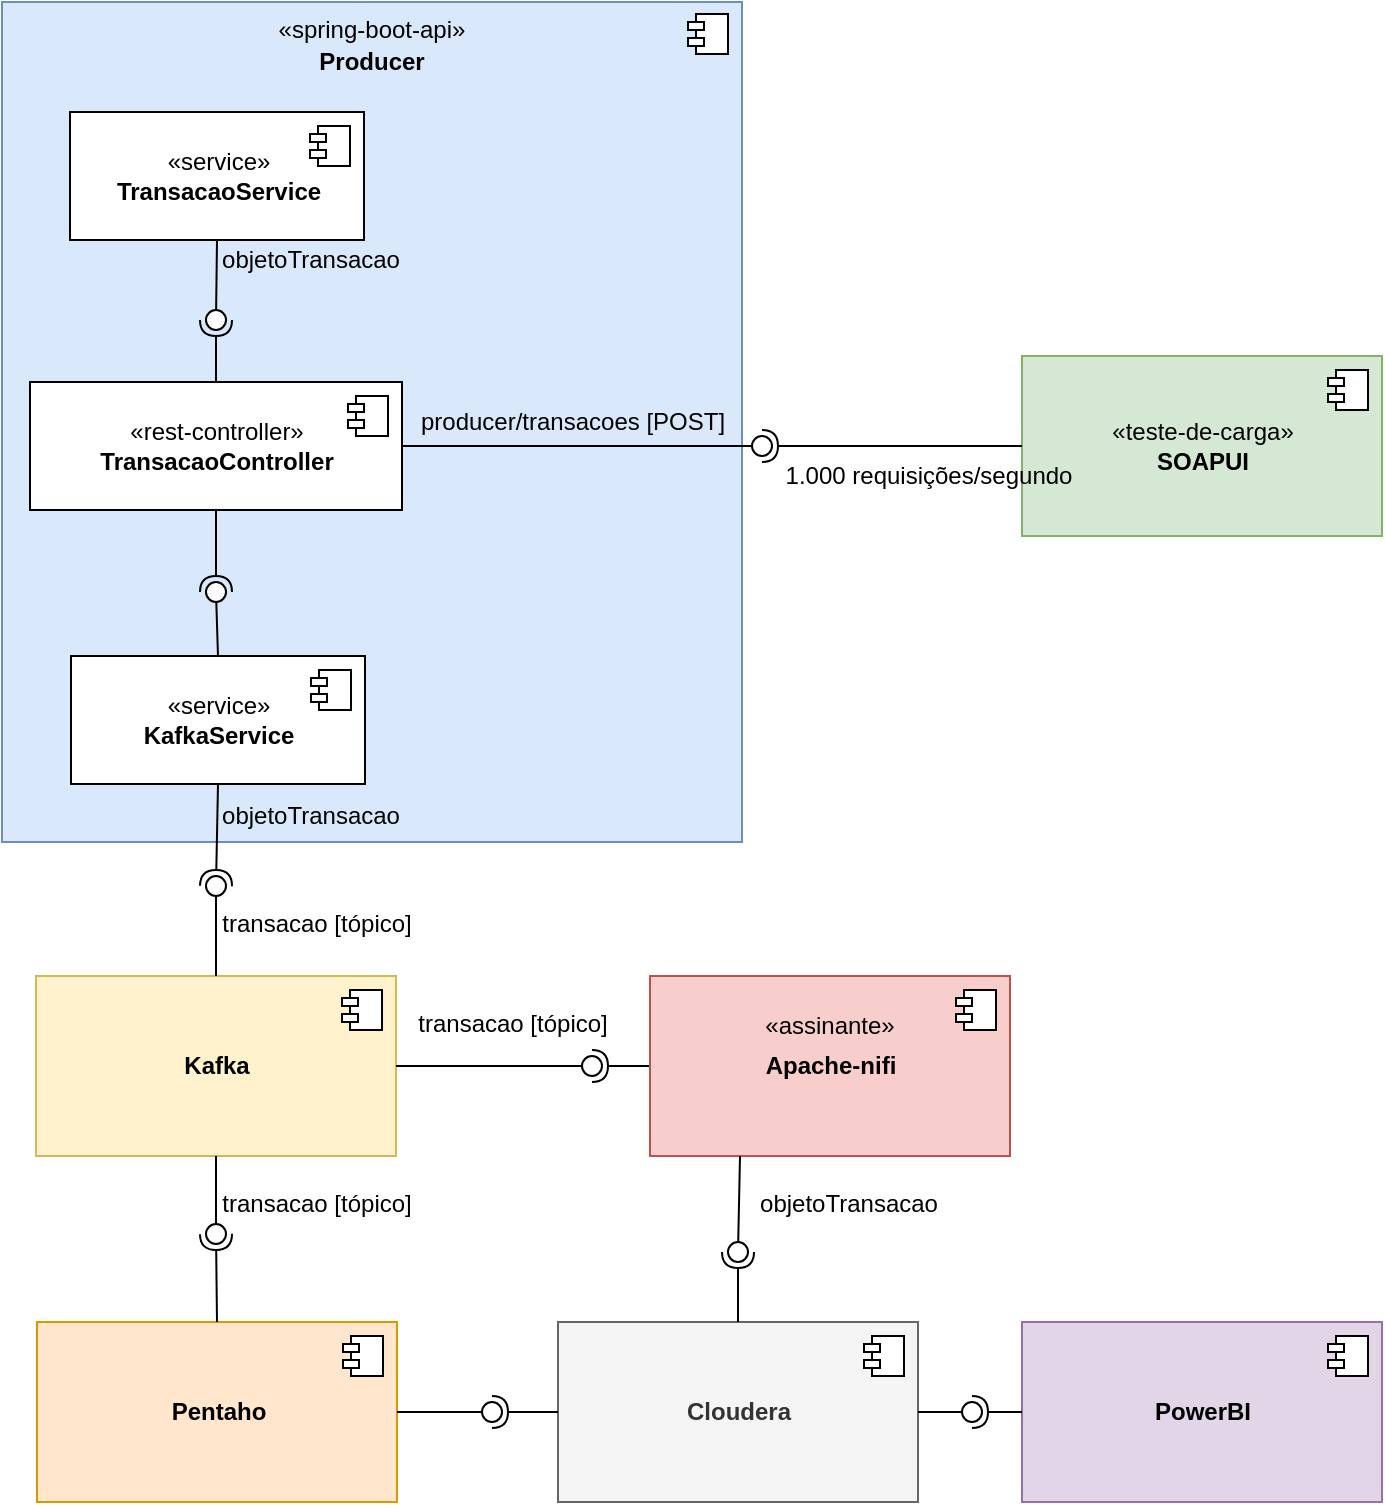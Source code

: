 <mxfile version="12.9.9" type="device" pages="3"><diagram id="0q5MP_TgU4IYB-br_TD5" name="diagrama-de-componentes"><mxGraphModel dx="1024" dy="1761" grid="1" gridSize="10" guides="1" tooltips="1" connect="1" arrows="1" fold="1" page="1" pageScale="1" pageWidth="827" pageHeight="1169" math="0" shadow="0"><root><mxCell id="0"/><mxCell id="1" parent="0"/><mxCell id="9658ioIUN-s50jozM9Fe-53" value="" style="html=1;fillColor=#dae8fc;strokeColor=#6c8ebf;" parent="1" vertex="1"><mxGeometry x="110" y="-240" width="370" height="420" as="geometry"/></mxCell><mxCell id="9658ioIUN-s50jozM9Fe-3" value="«rest-controller»&lt;br&gt;&lt;b&gt;TransacaoController&lt;/b&gt;" style="html=1;dropTarget=0;" parent="1" vertex="1"><mxGeometry x="124" y="-50" width="186" height="64" as="geometry"/></mxCell><mxCell id="9658ioIUN-s50jozM9Fe-4" value="" style="shape=component;jettyWidth=8;jettyHeight=4;" parent="9658ioIUN-s50jozM9Fe-3" vertex="1"><mxGeometry x="1" width="20" height="20" relative="1" as="geometry"><mxPoint x="-27" y="7" as="offset"/></mxGeometry></mxCell><mxCell id="9658ioIUN-s50jozM9Fe-15" value="producer/transacoes [POST]" style="text;html=1;align=center;verticalAlign=middle;resizable=0;points=[];autosize=1;" parent="1" vertex="1"><mxGeometry x="310" y="-40" width="170" height="20" as="geometry"/></mxCell><mxCell id="9658ioIUN-s50jozM9Fe-16" value="&lt;b&gt;Kafka&lt;/b&gt;" style="html=1;dropTarget=0;fillColor=#fff2cc;strokeColor=#d6b656;" parent="1" vertex="1"><mxGeometry x="127" y="247" width="180" height="90" as="geometry"/></mxCell><mxCell id="9658ioIUN-s50jozM9Fe-17" value="" style="shape=component;jettyWidth=8;jettyHeight=4;" parent="9658ioIUN-s50jozM9Fe-16" vertex="1"><mxGeometry x="1" width="20" height="20" relative="1" as="geometry"><mxPoint x="-27" y="7" as="offset"/></mxGeometry></mxCell><mxCell id="9658ioIUN-s50jozM9Fe-20" value="" style="rounded=0;orthogonalLoop=1;jettySize=auto;html=1;endArrow=none;endFill=0;exitX=1;exitY=0.5;exitDx=0;exitDy=0;" parent="1" source="9658ioIUN-s50jozM9Fe-16" target="9658ioIUN-s50jozM9Fe-22" edge="1"><mxGeometry relative="1" as="geometry"><mxPoint x="390" y="305" as="sourcePoint"/></mxGeometry></mxCell><mxCell id="9658ioIUN-s50jozM9Fe-21" value="" style="rounded=0;orthogonalLoop=1;jettySize=auto;html=1;endArrow=halfCircle;endFill=0;entryX=0.5;entryY=0.5;entryDx=0;entryDy=0;endSize=6;strokeWidth=1;exitX=0;exitY=0.5;exitDx=0;exitDy=0;" parent="1" source="9658ioIUN-s50jozM9Fe-28" target="9658ioIUN-s50jozM9Fe-22" edge="1"><mxGeometry relative="1" as="geometry"><mxPoint x="275" y="203" as="sourcePoint"/></mxGeometry></mxCell><mxCell id="9658ioIUN-s50jozM9Fe-22" value="" style="ellipse;whiteSpace=wrap;html=1;fontFamily=Helvetica;fontSize=12;fontColor=#000000;align=center;strokeColor=#000000;fillColor=#ffffff;points=[];aspect=fixed;resizable=0;" parent="1" vertex="1"><mxGeometry x="400" y="287" width="10" height="10" as="geometry"/></mxCell><mxCell id="9658ioIUN-s50jozM9Fe-28" value="&lt;b&gt;Apache-nifi&lt;br&gt;&lt;/b&gt;" style="html=1;dropTarget=0;fillColor=#f8cecc;strokeColor=#b85450;" parent="1" vertex="1"><mxGeometry x="434" y="247" width="180" height="90" as="geometry"/></mxCell><mxCell id="9658ioIUN-s50jozM9Fe-29" value="" style="shape=component;jettyWidth=8;jettyHeight=4;" parent="9658ioIUN-s50jozM9Fe-28" vertex="1"><mxGeometry x="1" width="20" height="20" relative="1" as="geometry"><mxPoint x="-27" y="7" as="offset"/></mxGeometry></mxCell><mxCell id="9658ioIUN-s50jozM9Fe-34" value="" style="rounded=0;orthogonalLoop=1;jettySize=auto;html=1;endArrow=none;endFill=0;" parent="1" source="9658ioIUN-s50jozM9Fe-16" target="9658ioIUN-s50jozM9Fe-36" edge="1"><mxGeometry relative="1" as="geometry"><mxPoint x="393" y="252" as="sourcePoint"/></mxGeometry></mxCell><mxCell id="9658ioIUN-s50jozM9Fe-35" value="" style="rounded=0;orthogonalLoop=1;jettySize=auto;html=1;endArrow=halfCircle;endFill=0;entryX=0.5;entryY=0.5;entryDx=0;entryDy=0;endSize=6;strokeWidth=1;exitX=0.5;exitY=1;exitDx=0;exitDy=0;" parent="1" source="k3jttzM1TSMZdYUDbv4h-1" target="9658ioIUN-s50jozM9Fe-36" edge="1"><mxGeometry relative="1" as="geometry"><mxPoint x="200" y="210" as="sourcePoint"/></mxGeometry></mxCell><mxCell id="9658ioIUN-s50jozM9Fe-36" value="" style="ellipse;whiteSpace=wrap;html=1;fontFamily=Helvetica;fontSize=12;fontColor=#000000;align=center;strokeColor=#000000;fillColor=#ffffff;points=[];aspect=fixed;resizable=0;" parent="1" vertex="1"><mxGeometry x="212" y="197" width="10" height="10" as="geometry"/></mxCell><mxCell id="9658ioIUN-s50jozM9Fe-38" value="transacao [tópico]" style="text;html=1;align=center;verticalAlign=middle;resizable=0;points=[];autosize=1;" parent="1" vertex="1"><mxGeometry x="212" y="211" width="110" height="20" as="geometry"/></mxCell><mxCell id="9658ioIUN-s50jozM9Fe-40" value="«service»&lt;br&gt;&lt;b&gt;TransacaoService&lt;/b&gt;" style="html=1;dropTarget=0;" parent="1" vertex="1"><mxGeometry x="144" y="-185" width="147" height="64" as="geometry"/></mxCell><mxCell id="9658ioIUN-s50jozM9Fe-41" value="" style="shape=component;jettyWidth=8;jettyHeight=4;" parent="9658ioIUN-s50jozM9Fe-40" vertex="1"><mxGeometry x="1" width="20" height="20" relative="1" as="geometry"><mxPoint x="-27" y="7" as="offset"/></mxGeometry></mxCell><mxCell id="9658ioIUN-s50jozM9Fe-42" value="" style="rounded=0;orthogonalLoop=1;jettySize=auto;html=1;endArrow=none;endFill=0;exitX=0.5;exitY=1;exitDx=0;exitDy=0;" parent="1" source="9658ioIUN-s50jozM9Fe-40" target="9658ioIUN-s50jozM9Fe-44" edge="1"><mxGeometry relative="1" as="geometry"><mxPoint x="250" y="305" as="sourcePoint"/></mxGeometry></mxCell><mxCell id="9658ioIUN-s50jozM9Fe-43" value="" style="rounded=0;orthogonalLoop=1;jettySize=auto;html=1;endArrow=halfCircle;endFill=0;entryX=0.5;entryY=0.5;entryDx=0;entryDy=0;endSize=6;strokeWidth=1;exitX=0.5;exitY=0;exitDx=0;exitDy=0;" parent="1" source="9658ioIUN-s50jozM9Fe-3" target="9658ioIUN-s50jozM9Fe-44" edge="1"><mxGeometry relative="1" as="geometry"><mxPoint x="217" y="110" as="sourcePoint"/></mxGeometry></mxCell><mxCell id="9658ioIUN-s50jozM9Fe-44" value="" style="ellipse;whiteSpace=wrap;html=1;fontFamily=Helvetica;fontSize=12;fontColor=#000000;align=center;strokeColor=#000000;fillColor=#ffffff;points=[];aspect=fixed;resizable=0;" parent="1" vertex="1"><mxGeometry x="212" y="-86" width="10" height="10" as="geometry"/></mxCell><mxCell id="9658ioIUN-s50jozM9Fe-45" value="objetoTransacao" style="text;html=1;align=center;verticalAlign=middle;resizable=0;points=[];autosize=1;" parent="1" vertex="1"><mxGeometry x="214" y="-121" width="100" height="20" as="geometry"/></mxCell><mxCell id="9658ioIUN-s50jozM9Fe-46" value="objetoTransacao" style="text;html=1;align=center;verticalAlign=middle;resizable=0;points=[];autosize=1;" parent="1" vertex="1"><mxGeometry x="214" y="157" width="100" height="20" as="geometry"/></mxCell><mxCell id="9658ioIUN-s50jozM9Fe-49" value="transacao [tópico]" style="text;html=1;align=center;verticalAlign=middle;resizable=0;points=[];autosize=1;" parent="1" vertex="1"><mxGeometry x="310" y="261" width="110" height="20" as="geometry"/></mxCell><mxCell id="9658ioIUN-s50jozM9Fe-55" value="«spring-boot-api»" style="text;align=center;fontStyle=0;verticalAlign=middle;spacingLeft=3;spacingRight=3;strokeColor=none;rotatable=0;points=[[0,0.5],[1,0.5]];portConstraint=eastwest;" parent="1" vertex="1"><mxGeometry x="255" y="-240" width="80" height="26" as="geometry"/></mxCell><mxCell id="9658ioIUN-s50jozM9Fe-56" value="" style="shape=component;jettyWidth=8;jettyHeight=4;" parent="1" vertex="1"><mxGeometry x="453" y="-234" width="20" height="20" as="geometry"><mxPoint x="-27" y="7" as="offset"/></mxGeometry></mxCell><mxCell id="9658ioIUN-s50jozM9Fe-57" value="Producer" style="text;align=center;fontStyle=1;verticalAlign=middle;spacingLeft=3;spacingRight=3;strokeColor=none;rotatable=0;points=[[0,0.5],[1,0.5]];portConstraint=eastwest;" parent="1" vertex="1"><mxGeometry x="255" y="-224" width="80" height="26" as="geometry"/></mxCell><mxCell id="9658ioIUN-s50jozM9Fe-58" value="«assinante»" style="text;align=center;fontStyle=0;verticalAlign=middle;spacingLeft=3;spacingRight=3;strokeColor=none;rotatable=0;points=[[0,0.5],[1,0.5]];portConstraint=eastwest;" parent="1" vertex="1"><mxGeometry x="484" y="258" width="80" height="26" as="geometry"/></mxCell><mxCell id="H_rD1PsURXBwn_D7cE9Y-1" value="&lt;b&gt;Pentaho&lt;br&gt;&lt;/b&gt;" style="html=1;dropTarget=0;fillColor=#ffe6cc;strokeColor=#d79b00;" parent="1" vertex="1"><mxGeometry x="127.5" y="420" width="180" height="90" as="geometry"/></mxCell><mxCell id="H_rD1PsURXBwn_D7cE9Y-2" value="" style="shape=component;jettyWidth=8;jettyHeight=4;" parent="H_rD1PsURXBwn_D7cE9Y-1" vertex="1"><mxGeometry x="1" width="20" height="20" relative="1" as="geometry"><mxPoint x="-27" y="7" as="offset"/></mxGeometry></mxCell><mxCell id="zTUbzLbtcW1rPJ8oE5cd-1" value="&lt;b&gt;Cloudera&lt;br&gt;&lt;/b&gt;" style="html=1;dropTarget=0;fillColor=#f5f5f5;strokeColor=#666666;fontColor=#333333;" parent="1" vertex="1"><mxGeometry x="388" y="420" width="180" height="90" as="geometry"/></mxCell><mxCell id="zTUbzLbtcW1rPJ8oE5cd-2" value="" style="shape=component;jettyWidth=8;jettyHeight=4;" parent="zTUbzLbtcW1rPJ8oE5cd-1" vertex="1"><mxGeometry x="1" width="20" height="20" relative="1" as="geometry"><mxPoint x="-27" y="7" as="offset"/></mxGeometry></mxCell><mxCell id="zTUbzLbtcW1rPJ8oE5cd-3" value="&lt;b&gt;PowerBI&lt;br&gt;&lt;/b&gt;" style="html=1;dropTarget=0;fillColor=#e1d5e7;strokeColor=#9673a6;" parent="1" vertex="1"><mxGeometry x="620" y="420" width="180" height="90" as="geometry"/></mxCell><mxCell id="zTUbzLbtcW1rPJ8oE5cd-4" value="" style="shape=component;jettyWidth=8;jettyHeight=4;" parent="zTUbzLbtcW1rPJ8oE5cd-3" vertex="1"><mxGeometry x="1" width="20" height="20" relative="1" as="geometry"><mxPoint x="-27" y="7" as="offset"/></mxGeometry></mxCell><mxCell id="zTUbzLbtcW1rPJ8oE5cd-5" value="" style="rounded=0;orthogonalLoop=1;jettySize=auto;html=1;endArrow=none;endFill=0;exitX=0.25;exitY=1;exitDx=0;exitDy=0;" parent="1" source="9658ioIUN-s50jozM9Fe-28" target="zTUbzLbtcW1rPJ8oE5cd-7" edge="1"><mxGeometry relative="1" as="geometry"><mxPoint x="400" y="445" as="sourcePoint"/></mxGeometry></mxCell><mxCell id="zTUbzLbtcW1rPJ8oE5cd-6" value="" style="rounded=0;orthogonalLoop=1;jettySize=auto;html=1;endArrow=halfCircle;endFill=0;entryX=0.5;entryY=0.5;entryDx=0;entryDy=0;endSize=6;strokeWidth=1;exitX=0.5;exitY=0;exitDx=0;exitDy=0;" parent="1" source="zTUbzLbtcW1rPJ8oE5cd-1" target="zTUbzLbtcW1rPJ8oE5cd-7" edge="1"><mxGeometry relative="1" as="geometry"><mxPoint x="440" y="445" as="sourcePoint"/></mxGeometry></mxCell><mxCell id="zTUbzLbtcW1rPJ8oE5cd-7" value="" style="ellipse;whiteSpace=wrap;html=1;fontFamily=Helvetica;fontSize=12;fontColor=#000000;align=center;strokeColor=#000000;fillColor=#ffffff;points=[];aspect=fixed;resizable=0;" parent="1" vertex="1"><mxGeometry x="473" y="380" width="10" height="10" as="geometry"/></mxCell><mxCell id="zTUbzLbtcW1rPJ8oE5cd-8" value="" style="rounded=0;orthogonalLoop=1;jettySize=auto;html=1;endArrow=none;endFill=0;exitX=1;exitY=0.5;exitDx=0;exitDy=0;" parent="1" source="zTUbzLbtcW1rPJ8oE5cd-1" target="zTUbzLbtcW1rPJ8oE5cd-10" edge="1"><mxGeometry relative="1" as="geometry"><mxPoint x="400" y="445" as="sourcePoint"/></mxGeometry></mxCell><mxCell id="zTUbzLbtcW1rPJ8oE5cd-9" value="" style="rounded=0;orthogonalLoop=1;jettySize=auto;html=1;endArrow=halfCircle;endFill=0;entryX=0.5;entryY=0.5;entryDx=0;entryDy=0;endSize=6;strokeWidth=1;exitX=0;exitY=0.5;exitDx=0;exitDy=0;" parent="1" source="zTUbzLbtcW1rPJ8oE5cd-3" target="zTUbzLbtcW1rPJ8oE5cd-10" edge="1"><mxGeometry relative="1" as="geometry"><mxPoint x="440" y="445" as="sourcePoint"/></mxGeometry></mxCell><mxCell id="zTUbzLbtcW1rPJ8oE5cd-10" value="" style="ellipse;whiteSpace=wrap;html=1;fontFamily=Helvetica;fontSize=12;fontColor=#000000;align=center;strokeColor=#000000;fillColor=#ffffff;points=[];aspect=fixed;resizable=0;" parent="1" vertex="1"><mxGeometry x="590" y="460" width="10" height="10" as="geometry"/></mxCell><mxCell id="zTUbzLbtcW1rPJ8oE5cd-11" value="objetoTransacao" style="text;html=1;align=center;verticalAlign=middle;resizable=0;points=[];autosize=1;" parent="1" vertex="1"><mxGeometry x="483" y="351" width="100" height="20" as="geometry"/></mxCell><mxCell id="zTUbzLbtcW1rPJ8oE5cd-13" value="«teste-de-carga»&lt;br&gt;&lt;b&gt;SOAPUI&lt;/b&gt;" style="html=1;dropTarget=0;fillColor=#d5e8d4;strokeColor=#82b366;" parent="1" vertex="1"><mxGeometry x="620" y="-63" width="180" height="90" as="geometry"/></mxCell><mxCell id="zTUbzLbtcW1rPJ8oE5cd-14" value="" style="shape=component;jettyWidth=8;jettyHeight=4;" parent="zTUbzLbtcW1rPJ8oE5cd-13" vertex="1"><mxGeometry x="1" width="20" height="20" relative="1" as="geometry"><mxPoint x="-27" y="7" as="offset"/></mxGeometry></mxCell><mxCell id="zTUbzLbtcW1rPJ8oE5cd-15" value="" style="rounded=0;orthogonalLoop=1;jettySize=auto;html=1;endArrow=none;endFill=0;exitX=1;exitY=0.5;exitDx=0;exitDy=0;" parent="1" source="9658ioIUN-s50jozM9Fe-3" target="zTUbzLbtcW1rPJ8oE5cd-17" edge="1"><mxGeometry relative="1" as="geometry"><mxPoint x="400" y="245" as="sourcePoint"/></mxGeometry></mxCell><mxCell id="zTUbzLbtcW1rPJ8oE5cd-16" value="" style="rounded=0;orthogonalLoop=1;jettySize=auto;html=1;endArrow=halfCircle;endFill=0;entryX=0.5;entryY=0.5;entryDx=0;entryDy=0;endSize=6;strokeWidth=1;exitX=0;exitY=0.5;exitDx=0;exitDy=0;" parent="1" source="zTUbzLbtcW1rPJ8oE5cd-13" target="zTUbzLbtcW1rPJ8oE5cd-17" edge="1"><mxGeometry relative="1" as="geometry"><mxPoint x="440" y="122" as="sourcePoint"/></mxGeometry></mxCell><mxCell id="zTUbzLbtcW1rPJ8oE5cd-17" value="" style="ellipse;whiteSpace=wrap;html=1;fontFamily=Helvetica;fontSize=12;fontColor=#000000;align=center;strokeColor=#000000;fillColor=#ffffff;points=[];aspect=fixed;resizable=0;" parent="1" vertex="1"><mxGeometry x="485" y="-23" width="10" height="10" as="geometry"/></mxCell><mxCell id="zTUbzLbtcW1rPJ8oE5cd-18" value="1.000 requisições/segundo" style="text;html=1;align=center;verticalAlign=middle;resizable=0;points=[];autosize=1;" parent="1" vertex="1"><mxGeometry x="493" y="-13" width="160" height="20" as="geometry"/></mxCell><mxCell id="XSrU3qcV3Ko-foBeHrgs-1" value="" style="rounded=0;orthogonalLoop=1;jettySize=auto;html=1;endArrow=none;endFill=0;exitX=0.5;exitY=1;exitDx=0;exitDy=0;" parent="1" source="9658ioIUN-s50jozM9Fe-16" target="XSrU3qcV3Ko-foBeHrgs-3" edge="1"><mxGeometry relative="1" as="geometry"><mxPoint x="400" y="255" as="sourcePoint"/></mxGeometry></mxCell><mxCell id="XSrU3qcV3Ko-foBeHrgs-2" value="" style="rounded=0;orthogonalLoop=1;jettySize=auto;html=1;endArrow=halfCircle;endFill=0;entryX=0.5;entryY=0.5;entryDx=0;entryDy=0;endSize=6;strokeWidth=1;exitX=0.5;exitY=0;exitDx=0;exitDy=0;" parent="1" source="H_rD1PsURXBwn_D7cE9Y-1" target="XSrU3qcV3Ko-foBeHrgs-3" edge="1"><mxGeometry relative="1" as="geometry"><mxPoint x="440" y="255" as="sourcePoint"/></mxGeometry></mxCell><mxCell id="XSrU3qcV3Ko-foBeHrgs-3" value="" style="ellipse;whiteSpace=wrap;html=1;fontFamily=Helvetica;fontSize=12;fontColor=#000000;align=center;strokeColor=#000000;fillColor=#ffffff;points=[];aspect=fixed;resizable=0;" parent="1" vertex="1"><mxGeometry x="212" y="371" width="10" height="10" as="geometry"/></mxCell><mxCell id="XSrU3qcV3Ko-foBeHrgs-4" value="transacao [tópico]" style="text;html=1;align=center;verticalAlign=middle;resizable=0;points=[];autosize=1;" parent="1" vertex="1"><mxGeometry x="212" y="351" width="110" height="20" as="geometry"/></mxCell><mxCell id="XSrU3qcV3Ko-foBeHrgs-5" value="" style="rounded=0;orthogonalLoop=1;jettySize=auto;html=1;endArrow=none;endFill=0;exitX=1;exitY=0.5;exitDx=0;exitDy=0;" parent="1" source="H_rD1PsURXBwn_D7cE9Y-1" target="XSrU3qcV3Ko-foBeHrgs-7" edge="1"><mxGeometry relative="1" as="geometry"><mxPoint x="400" y="255" as="sourcePoint"/></mxGeometry></mxCell><mxCell id="XSrU3qcV3Ko-foBeHrgs-6" value="" style="rounded=0;orthogonalLoop=1;jettySize=auto;html=1;endArrow=halfCircle;endFill=0;entryX=0.5;entryY=0.5;entryDx=0;entryDy=0;endSize=6;strokeWidth=1;exitX=0;exitY=0.5;exitDx=0;exitDy=0;" parent="1" source="zTUbzLbtcW1rPJ8oE5cd-1" target="XSrU3qcV3Ko-foBeHrgs-7" edge="1"><mxGeometry relative="1" as="geometry"><mxPoint x="440" y="255" as="sourcePoint"/></mxGeometry></mxCell><mxCell id="XSrU3qcV3Ko-foBeHrgs-7" value="" style="ellipse;whiteSpace=wrap;html=1;fontFamily=Helvetica;fontSize=12;fontColor=#000000;align=center;strokeColor=#000000;fillColor=#ffffff;points=[];aspect=fixed;resizable=0;" parent="1" vertex="1"><mxGeometry x="350" y="460" width="10" height="10" as="geometry"/></mxCell><mxCell id="k3jttzM1TSMZdYUDbv4h-1" value="«service»&lt;br&gt;&lt;b&gt;KafkaService&lt;/b&gt;" style="html=1;dropTarget=0;" vertex="1" parent="1"><mxGeometry x="144.5" y="87" width="147" height="64" as="geometry"/></mxCell><mxCell id="k3jttzM1TSMZdYUDbv4h-2" value="" style="shape=component;jettyWidth=8;jettyHeight=4;" vertex="1" parent="k3jttzM1TSMZdYUDbv4h-1"><mxGeometry x="1" width="20" height="20" relative="1" as="geometry"><mxPoint x="-27" y="7" as="offset"/></mxGeometry></mxCell><mxCell id="k3jttzM1TSMZdYUDbv4h-4" value="" style="rounded=0;orthogonalLoop=1;jettySize=auto;html=1;endArrow=none;endFill=0;exitX=0.5;exitY=0;exitDx=0;exitDy=0;" edge="1" target="k3jttzM1TSMZdYUDbv4h-6" parent="1" source="k3jttzM1TSMZdYUDbv4h-1"><mxGeometry relative="1" as="geometry"><mxPoint x="390" y="105" as="sourcePoint"/></mxGeometry></mxCell><mxCell id="k3jttzM1TSMZdYUDbv4h-5" value="" style="rounded=0;orthogonalLoop=1;jettySize=auto;html=1;endArrow=halfCircle;endFill=0;entryX=0.5;entryY=0.5;entryDx=0;entryDy=0;endSize=6;strokeWidth=1;exitX=0.5;exitY=1;exitDx=0;exitDy=0;" edge="1" target="k3jttzM1TSMZdYUDbv4h-6" parent="1" source="9658ioIUN-s50jozM9Fe-3"><mxGeometry relative="1" as="geometry"><mxPoint x="430" y="105" as="sourcePoint"/></mxGeometry></mxCell><mxCell id="k3jttzM1TSMZdYUDbv4h-6" value="" style="ellipse;whiteSpace=wrap;html=1;fontFamily=Helvetica;fontSize=12;fontColor=#000000;align=center;strokeColor=#000000;fillColor=#ffffff;points=[];aspect=fixed;resizable=0;" vertex="1" parent="1"><mxGeometry x="212" y="50" width="10" height="10" as="geometry"/></mxCell></root></mxGraphModel></diagram><diagram id="D0Ky27IGEfH7N5USqpW-" name="diagrama-de-implantacao"><mxGraphModel dx="197" dy="592" grid="1" gridSize="10" guides="1" tooltips="1" connect="1" arrows="1" fold="1" page="1" pageScale="1" pageWidth="827" pageHeight="1169" math="0" shadow="0"><root><mxCell id="Fo9ffymVdxzqfS9jklGh-0"/><mxCell id="Fo9ffymVdxzqfS9jklGh-1" parent="Fo9ffymVdxzqfS9jklGh-0"/><mxCell id="vJY8kCvm2tcwUgS_XJYj-11" value="&lt;div style=&quot;box-sizing: border-box&quot;&gt;Ubuntu [10.0.102.138]&lt;br&gt;&lt;/div&gt;" style="verticalAlign=top;align=left;spacingTop=8;spacingLeft=2;spacingRight=12;shape=cube;size=10;direction=south;fontStyle=4;html=1;" parent="Fo9ffymVdxzqfS9jklGh-1" vertex="1"><mxGeometry x="910" y="160" width="470" height="200" as="geometry"/></mxCell><mxCell id="QgmT2qZ3nsPPIthihTNu-0" value="" style="rounded=0;whiteSpace=wrap;html=1;" parent="Fo9ffymVdxzqfS9jklGh-1" vertex="1"><mxGeometry x="1356" y="369" width="260" height="120" as="geometry"/></mxCell><mxCell id="s2rZ6TRR5eLU7hZLKLMY-5" value="kafkanode-1" style="verticalAlign=top;align=left;spacingTop=8;spacingLeft=2;spacingRight=12;shape=cube;size=10;direction=south;fontStyle=4;html=1;" parent="Fo9ffymVdxzqfS9jklGh-1" vertex="1"><mxGeometry x="1366" y="403" width="82.5" height="56" as="geometry"/></mxCell><mxCell id="QgmT2qZ3nsPPIthihTNu-13" value="" style="rounded=0;whiteSpace=wrap;html=1;" parent="Fo9ffymVdxzqfS9jklGh-1" vertex="1"><mxGeometry x="876" y="679" width="740" height="225" as="geometry"/></mxCell><mxCell id="QgmT2qZ3nsPPIthihTNu-34" value="datanode-05" style="verticalAlign=top;align=left;spacingTop=8;spacingLeft=2;spacingRight=12;shape=cube;size=10;direction=south;fontStyle=4;html=1;" parent="Fo9ffymVdxzqfS9jklGh-1" vertex="1"><mxGeometry x="1247" y="798.5" width="117" height="55" as="geometry"/></mxCell><mxCell id="QgmT2qZ3nsPPIthihTNu-35" value="datanode-04" style="verticalAlign=top;align=left;spacingTop=8;spacingLeft=2;spacingRight=12;shape=cube;size=10;direction=south;fontStyle=4;html=1;" parent="Fo9ffymVdxzqfS9jklGh-1" vertex="1"><mxGeometry x="1247" y="752.5" width="117" height="55" as="geometry"/></mxCell><mxCell id="QgmT2qZ3nsPPIthihTNu-38" value="datanode-03" style="verticalAlign=top;align=left;spacingTop=8;spacingLeft=2;spacingRight=12;shape=cube;size=10;direction=south;fontStyle=4;html=1;" parent="Fo9ffymVdxzqfS9jklGh-1" vertex="1"><mxGeometry x="1130" y="798.5" width="117" height="55" as="geometry"/></mxCell><mxCell id="QgmT2qZ3nsPPIthihTNu-39" value="datanode-02" style="verticalAlign=top;align=left;spacingTop=8;spacingLeft=2;spacingRight=12;shape=cube;size=10;direction=south;fontStyle=4;html=1;" parent="Fo9ffymVdxzqfS9jklGh-1" vertex="1"><mxGeometry x="1130" y="752.5" width="117" height="55" as="geometry"/></mxCell><mxCell id="QgmT2qZ3nsPPIthihTNu-41" value="namenode-2" style="verticalAlign=top;align=left;spacingTop=8;spacingLeft=2;spacingRight=12;shape=cube;size=10;direction=south;fontStyle=4;html=1;" parent="Fo9ffymVdxzqfS9jklGh-1" vertex="1"><mxGeometry x="1013" y="799" width="117" height="55" as="geometry"/></mxCell><mxCell id="QgmT2qZ3nsPPIthihTNu-42" value="namenode-1" style="verticalAlign=top;align=left;spacingTop=8;spacingLeft=2;spacingRight=12;shape=cube;size=10;direction=south;fontStyle=4;html=1;" parent="Fo9ffymVdxzqfS9jklGh-1" vertex="1"><mxGeometry x="1013" y="753" width="117" height="55" as="geometry"/></mxCell><mxCell id="QgmT2qZ3nsPPIthihTNu-43" value="masternode-3" style="verticalAlign=top;align=left;spacingTop=8;spacingLeft=2;spacingRight=12;shape=cube;size=10;direction=south;fontStyle=4;html=1;" parent="Fo9ffymVdxzqfS9jklGh-1" vertex="1"><mxGeometry x="896" y="799.5" width="117" height="55" as="geometry"/></mxCell><mxCell id="QgmT2qZ3nsPPIthihTNu-44" value="masternode-2" style="verticalAlign=top;align=left;spacingTop=8;spacingLeft=2;spacingRight=12;shape=cube;size=10;direction=south;fontStyle=4;html=1;" parent="Fo9ffymVdxzqfS9jklGh-1" vertex="1"><mxGeometry x="896" y="753.5" width="117" height="55" as="geometry"/></mxCell><mxCell id="QgmT2qZ3nsPPIthihTNu-45" value="masternode-1" style="verticalAlign=top;align=left;spacingTop=8;spacingLeft=2;spacingRight=12;shape=cube;size=10;direction=south;fontStyle=4;html=1;" parent="Fo9ffymVdxzqfS9jklGh-1" vertex="1"><mxGeometry x="896" y="707.5" width="117" height="55" as="geometry"/></mxCell><mxCell id="QgmT2qZ3nsPPIthihTNu-36" value="datanode-01" style="verticalAlign=top;align=left;spacingTop=8;spacingLeft=2;spacingRight=12;shape=cube;size=10;direction=south;fontStyle=4;html=1;" parent="Fo9ffymVdxzqfS9jklGh-1" vertex="1"><mxGeometry x="1130" y="706.5" width="117" height="55" as="geometry"/></mxCell><mxCell id="QgmT2qZ3nsPPIthihTNu-46" value="datanode-10" style="verticalAlign=top;align=left;spacingTop=8;spacingLeft=2;spacingRight=12;shape=cube;size=10;direction=south;fontStyle=4;html=1;" parent="Fo9ffymVdxzqfS9jklGh-1" vertex="1"><mxGeometry x="1481" y="799" width="117" height="55" as="geometry"/></mxCell><mxCell id="QgmT2qZ3nsPPIthihTNu-47" value="datanode-09" style="verticalAlign=top;align=left;spacingTop=8;spacingLeft=2;spacingRight=12;shape=cube;size=10;direction=south;fontStyle=4;html=1;" parent="Fo9ffymVdxzqfS9jklGh-1" vertex="1"><mxGeometry x="1481" y="753" width="117" height="55" as="geometry"/></mxCell><mxCell id="QgmT2qZ3nsPPIthihTNu-48" value="datanode-08" style="verticalAlign=top;align=left;spacingTop=8;spacingLeft=2;spacingRight=12;shape=cube;size=10;direction=south;fontStyle=4;html=1;" parent="Fo9ffymVdxzqfS9jklGh-1" vertex="1"><mxGeometry x="1364" y="799" width="117" height="55" as="geometry"/></mxCell><mxCell id="QgmT2qZ3nsPPIthihTNu-49" value="datanode-07" style="verticalAlign=top;align=left;spacingTop=8;spacingLeft=2;spacingRight=12;shape=cube;size=10;direction=south;fontStyle=4;html=1;" parent="Fo9ffymVdxzqfS9jklGh-1" vertex="1"><mxGeometry x="1364" y="753" width="117" height="55" as="geometry"/></mxCell><mxCell id="QgmT2qZ3nsPPIthihTNu-50" value="datanode-06" style="verticalAlign=top;align=left;spacingTop=8;spacingLeft=2;spacingRight=12;shape=cube;size=10;direction=south;fontStyle=4;html=1;" parent="Fo9ffymVdxzqfS9jklGh-1" vertex="1"><mxGeometry x="1364" y="707" width="117" height="55" as="geometry"/></mxCell><mxCell id="QgmT2qZ3nsPPIthihTNu-40" value="edgenode" style="verticalAlign=top;align=left;spacingTop=8;spacingLeft=2;spacingRight=12;shape=cube;size=10;direction=south;fontStyle=4;html=1;" parent="Fo9ffymVdxzqfS9jklGh-1" vertex="1"><mxGeometry x="1013" y="707" width="117" height="55" as="geometry"/></mxCell><mxCell id="QgmT2qZ3nsPPIthihTNu-17" value="&lt;b&gt;cloudera&lt;/b&gt;" style="html=1;dropTarget=0;fillColor=#f5f5f5;strokeColor=#666666;fontColor=#333333;" parent="Fo9ffymVdxzqfS9jklGh-1" vertex="1"><mxGeometry x="904" y="784" width="672" height="30" as="geometry"/></mxCell><mxCell id="QgmT2qZ3nsPPIthihTNu-18" value="" style="shape=component;jettyWidth=8;jettyHeight=4;" parent="QgmT2qZ3nsPPIthihTNu-17" vertex="1"><mxGeometry x="1" width="20" height="20" relative="1" as="geometry"><mxPoint x="-27" y="7" as="offset"/></mxGeometry></mxCell><mxCell id="QgmT2qZ3nsPPIthihTNu-54" value="" style="endArrow=classic;html=1;exitX=0.5;exitY=1;exitDx=0;exitDy=0;entryX=0.5;entryY=0;entryDx=0;entryDy=0;" parent="Fo9ffymVdxzqfS9jklGh-1" source="vJY8kCvm2tcwUgS_XJYj-2" target="QgmT2qZ3nsPPIthihTNu-13" edge="1"><mxGeometry width="50" height="50" relative="1" as="geometry"><mxPoint x="1250" y="800" as="sourcePoint"/><mxPoint x="943" y="505.5" as="targetPoint"/><Array as="points"/></mxGeometry></mxCell><mxCell id="QgmT2qZ3nsPPIthihTNu-55" value="" style="endArrow=classic;html=1;entryX=0.75;entryY=0;entryDx=0;entryDy=0;exitX=0;exitY=0.75;exitDx=0;exitDy=0;" parent="Fo9ffymVdxzqfS9jklGh-1" source="QgmT2qZ3nsPPIthihTNu-0" target="vJY8kCvm2tcwUgS_XJYj-2" edge="1"><mxGeometry width="50" height="50" relative="1" as="geometry"><mxPoint x="1310" y="590" as="sourcePoint"/><mxPoint x="828" y="360.5" as="targetPoint"/><Array as="points"><mxPoint x="1312" y="459"/></Array></mxGeometry></mxCell><mxCell id="qsOtc6JdEAWqyewxCORE-0" value="cluster-kafka" style="text;html=1;align=center;verticalAlign=middle;resizable=0;points=[];autosize=1;" parent="Fo9ffymVdxzqfS9jklGh-1" vertex="1"><mxGeometry x="1536" y="369" width="80" height="20" as="geometry"/></mxCell><mxCell id="qsOtc6JdEAWqyewxCORE-2" value="cluster-cloudera" style="text;html=1;align=center;verticalAlign=middle;resizable=0;points=[];autosize=1;" parent="Fo9ffymVdxzqfS9jklGh-1" vertex="1"><mxGeometry x="1516" y="679" width="100" height="20" as="geometry"/></mxCell><mxCell id="vJY8kCvm2tcwUgS_XJYj-0" value="kafkanode-2" style="verticalAlign=top;align=left;spacingTop=8;spacingLeft=2;spacingRight=12;shape=cube;size=10;direction=south;fontStyle=4;html=1;" parent="Fo9ffymVdxzqfS9jklGh-1" vertex="1"><mxGeometry x="1442" y="403" width="82.5" height="56" as="geometry"/></mxCell><mxCell id="vJY8kCvm2tcwUgS_XJYj-1" value="kafkanode-3" style="verticalAlign=top;align=left;spacingTop=8;spacingLeft=2;spacingRight=12;shape=cube;size=10;direction=south;fontStyle=4;html=1;" parent="Fo9ffymVdxzqfS9jklGh-1" vertex="1"><mxGeometry x="1518.5" y="403" width="82.5" height="56" as="geometry"/></mxCell><mxCell id="h87fJf21IyY9OUqwuRDl-1" value="&lt;b&gt;Kafka&lt;/b&gt;" style="html=1;dropTarget=0;fillColor=#fff2cc;strokeColor=#d6b656;" parent="Fo9ffymVdxzqfS9jklGh-1" vertex="1"><mxGeometry x="1386" y="440" width="190" height="36" as="geometry"/></mxCell><mxCell id="h87fJf21IyY9OUqwuRDl-2" value="" style="shape=component;jettyWidth=8;jettyHeight=4;" parent="h87fJf21IyY9OUqwuRDl-1" vertex="1"><mxGeometry x="1" width="20" height="20" relative="1" as="geometry"><mxPoint x="-27" y="7" as="offset"/></mxGeometry></mxCell><mxCell id="vJY8kCvm2tcwUgS_XJYj-2" value="" style="rounded=0;whiteSpace=wrap;html=1;" parent="Fo9ffymVdxzqfS9jklGh-1" vertex="1"><mxGeometry x="1079.5" y="510" width="310" height="130" as="geometry"/></mxCell><mxCell id="vJY8kCvm2tcwUgS_XJYj-3" value="flowmngnode-1" style="verticalAlign=top;align=left;spacingTop=8;spacingLeft=2;spacingRight=12;shape=cube;size=10;direction=south;fontStyle=4;html=1;" parent="Fo9ffymVdxzqfS9jklGh-1" vertex="1"><mxGeometry x="1092" y="542" width="100" height="56" as="geometry"/></mxCell><mxCell id="vJY8kCvm2tcwUgS_XJYj-4" value="cluster-apache-nifi" style="text;html=1;align=center;verticalAlign=middle;resizable=0;points=[];autosize=1;" parent="Fo9ffymVdxzqfS9jklGh-1" vertex="1"><mxGeometry x="1279.5" y="510" width="110" height="20" as="geometry"/></mxCell><mxCell id="vJY8kCvm2tcwUgS_XJYj-9" value="flowmngnode-2" style="verticalAlign=top;align=left;spacingTop=8;spacingLeft=2;spacingRight=12;shape=cube;size=10;direction=south;fontStyle=4;html=1;" parent="Fo9ffymVdxzqfS9jklGh-1" vertex="1"><mxGeometry x="1184.5" y="542" width="100" height="56" as="geometry"/></mxCell><mxCell id="vJY8kCvm2tcwUgS_XJYj-10" value="flowmngnode-3" style="verticalAlign=top;align=left;spacingTop=8;spacingLeft=2;spacingRight=12;shape=cube;size=10;direction=south;fontStyle=4;html=1;" parent="Fo9ffymVdxzqfS9jklGh-1" vertex="1"><mxGeometry x="1277.5" y="542" width="100" height="56" as="geometry"/></mxCell><mxCell id="QgmT2qZ3nsPPIthihTNu-11" value="&lt;b&gt;apache-nifi&lt;/b&gt;" style="html=1;dropTarget=0;fillColor=#f8cecc;strokeColor=#b85450;" parent="Fo9ffymVdxzqfS9jklGh-1" vertex="1"><mxGeometry x="1107" y="580" width="222.5" height="40" as="geometry"/></mxCell><mxCell id="QgmT2qZ3nsPPIthihTNu-12" value="" style="shape=component;jettyWidth=8;jettyHeight=4;" parent="QgmT2qZ3nsPPIthihTNu-11" vertex="1"><mxGeometry x="1" width="20" height="20" relative="1" as="geometry"><mxPoint x="-27" y="7" as="offset"/></mxGeometry></mxCell><mxCell id="vJY8kCvm2tcwUgS_XJYj-12" value="&lt;b&gt;pentaho&lt;/b&gt;" style="html=1;dropTarget=0;fillColor=#ffe6cc;strokeColor=#d79b00;" parent="Fo9ffymVdxzqfS9jklGh-1" vertex="1"><mxGeometry x="916" y="267" width="160" height="70" as="geometry"/></mxCell><mxCell id="vJY8kCvm2tcwUgS_XJYj-13" value="" style="shape=component;jettyWidth=8;jettyHeight=4;" parent="vJY8kCvm2tcwUgS_XJYj-12" vertex="1"><mxGeometry x="1" width="20" height="20" relative="1" as="geometry"><mxPoint x="-27" y="7" as="offset"/></mxGeometry></mxCell><mxCell id="vJY8kCvm2tcwUgS_XJYj-17" value="" style="endArrow=classic;html=1;entryX=0.5;entryY=1;entryDx=0;entryDy=0;exitX=0;exitY=0.5;exitDx=0;exitDy=0;" parent="Fo9ffymVdxzqfS9jklGh-1" source="QgmT2qZ3nsPPIthihTNu-0" target="vJY8kCvm2tcwUgS_XJYj-12" edge="1"><mxGeometry width="50" height="50" relative="1" as="geometry"><mxPoint x="1240" y="650" as="sourcePoint"/><mxPoint x="1071" y="830" as="targetPoint"/><Array as="points"><mxPoint x="996" y="429"/></Array></mxGeometry></mxCell><mxCell id="vJY8kCvm2tcwUgS_XJYj-18" value="&lt;div style=&quot;box-sizing: border-box&quot;&gt;&lt;font style=&quot;font-size: 12px&quot;&gt;algum-no&lt;/font&gt;&lt;/div&gt;" style="verticalAlign=top;align=left;spacingTop=8;spacingLeft=2;spacingRight=12;shape=cube;size=10;direction=south;fontStyle=4;html=1;" parent="Fo9ffymVdxzqfS9jklGh-1" vertex="1"><mxGeometry x="1420" y="510" width="196" height="130" as="geometry"/></mxCell><mxCell id="vJY8kCvm2tcwUgS_XJYj-19" value="&lt;b&gt;PowerBI&lt;/b&gt;" style="html=1;dropTarget=0;fillColor=#e1d5e7;strokeColor=#9673a6;" parent="Fo9ffymVdxzqfS9jklGh-1" vertex="1"><mxGeometry x="1436" y="559" width="160" height="70" as="geometry"/></mxCell><mxCell id="vJY8kCvm2tcwUgS_XJYj-20" value="" style="shape=component;jettyWidth=8;jettyHeight=4;" parent="vJY8kCvm2tcwUgS_XJYj-19" vertex="1"><mxGeometry x="1" width="20" height="20" relative="1" as="geometry"><mxPoint x="-27" y="7" as="offset"/></mxGeometry></mxCell><mxCell id="vJY8kCvm2tcwUgS_XJYj-21" value="" style="endArrow=classic;html=1;entryX=0;entryY=0;entryDx=130;entryDy=103;entryPerimeter=0;exitX=0.75;exitY=0;exitDx=0;exitDy=0;" parent="Fo9ffymVdxzqfS9jklGh-1" source="QgmT2qZ3nsPPIthihTNu-13" target="vJY8kCvm2tcwUgS_XJYj-18" edge="1"><mxGeometry width="50" height="50" relative="1" as="geometry"><mxPoint x="1244.5" y="650" as="sourcePoint"/><mxPoint x="1570" y="730" as="targetPoint"/><Array as="points"/></mxGeometry></mxCell><mxCell id="T139xFj1-xS3Low4micz-0" value="" style="endArrow=classic;html=1;exitX=0.25;exitY=1;exitDx=0;exitDy=0;entryX=0.108;entryY=0.005;entryDx=0;entryDy=0;entryPerimeter=0;" parent="Fo9ffymVdxzqfS9jklGh-1" source="vJY8kCvm2tcwUgS_XJYj-12" target="QgmT2qZ3nsPPIthihTNu-13" edge="1"><mxGeometry width="50" height="50" relative="1" as="geometry"><mxPoint x="1244.5" y="650" as="sourcePoint"/><mxPoint x="1256" y="830" as="targetPoint"/><Array as="points"/></mxGeometry></mxCell><mxCell id="zHTDP22P04iGy8o0poA--0" value="tomcat-spring-boot [container]" style="verticalAlign=top;align=left;spacingTop=8;spacingLeft=2;spacingRight=12;shape=cube;size=10;direction=south;fontStyle=4;html=1;" vertex="1" parent="Fo9ffymVdxzqfS9jklGh-1"><mxGeometry x="1090" y="190" width="250" height="150" as="geometry"/></mxCell><mxCell id="zHTDP22P04iGy8o0poA--1" value="Tomcat 8.5.53 [porta 9090]" style="shape=module;align=left;spacingLeft=20;align=center;verticalAlign=top;fontStyle=1" vertex="1" parent="Fo9ffymVdxzqfS9jklGh-1"><mxGeometry x="1100" y="240" width="220" height="90" as="geometry"/></mxCell><mxCell id="zHTDP22P04iGy8o0poA--2" value="«api-rest-java»&lt;br&gt;&lt;b&gt;producer.war&lt;/b&gt;" style="html=1;dropTarget=0;fillColor=#dae8fc;strokeColor=#6c8ebf;" vertex="1" parent="Fo9ffymVdxzqfS9jklGh-1"><mxGeometry x="1144" y="270" width="145" height="45" as="geometry"/></mxCell><mxCell id="zHTDP22P04iGy8o0poA--3" value="" style="shape=component;jettyWidth=8;jettyHeight=4;" vertex="1" parent="zHTDP22P04iGy8o0poA--2"><mxGeometry x="1" width="20" height="20" relative="1" as="geometry"><mxPoint x="-27" y="7" as="offset"/></mxGeometry></mxCell><mxCell id="QgmT2qZ3nsPPIthihTNu-53" value="" style="endArrow=classic;html=1;exitX=1;exitY=0.5;exitDx=0;exitDy=0;entryX=0.5;entryY=0;entryDx=0;entryDy=0;" parent="Fo9ffymVdxzqfS9jklGh-1" source="zHTDP22P04iGy8o0poA--2" target="QgmT2qZ3nsPPIthihTNu-0" edge="1"><mxGeometry width="50" height="50" relative="1" as="geometry"><mxPoint x="1295" y="311.5" as="sourcePoint"/><mxPoint x="1149.5" y="570" as="targetPoint"/><Array as="points"><mxPoint x="1486" y="293"/></Array></mxGeometry></mxCell></root></mxGraphModel></diagram><diagram id="e7GLGFgrl3Xyt0WbRKeo" name="diagrama-ambiente-ci-cd"><mxGraphModel dx="1024" dy="592" grid="1" gridSize="10" guides="1" tooltips="1" connect="1" arrows="1" fold="1" page="1" pageScale="1" pageWidth="827" pageHeight="1169" math="0" shadow="0"><root><mxCell id="ndATJSOsRrmXpeZPzPJx-0"/><mxCell id="ndATJSOsRrmXpeZPzPJx-1" parent="ndATJSOsRrmXpeZPzPJx-0"/><mxCell id="ndATJSOsRrmXpeZPzPJx-2" value="&lt;a href=&quot;https://dev-srvgitlab.desenv.com/&quot;&gt;https://dev-srvgitlab.desenv.com/&lt;/a&gt;" style="verticalAlign=top;align=left;spacingTop=8;spacingLeft=2;spacingRight=12;shape=cube;size=10;direction=south;fontStyle=4;html=1;" vertex="1" parent="ndATJSOsRrmXpeZPzPJx-1"><mxGeometry x="31" y="40" width="270" height="150" as="geometry"/></mxCell><mxCell id="ndATJSOsRrmXpeZPzPJx-15" value="git clone via consulta periódica" style="edgeStyle=orthogonalEdgeStyle;rounded=0;orthogonalLoop=1;jettySize=auto;html=1;exitX=0.5;exitY=1;exitDx=0;exitDy=0;entryX=0;entryY=0;entryDx=0;entryDy=129.5;entryPerimeter=0;" edge="1" parent="ndATJSOsRrmXpeZPzPJx-1" source="ndATJSOsRrmXpeZPzPJx-3" target="ndATJSOsRrmXpeZPzPJx-12"><mxGeometry relative="1" as="geometry"/></mxCell><mxCell id="ndATJSOsRrmXpeZPzPJx-3" value="«Producer»&lt;br&gt;&lt;b&gt;poc-cloudera.git&lt;/b&gt;" style="html=1;dropTarget=0;" vertex="1" parent="ndATJSOsRrmXpeZPzPJx-1"><mxGeometry x="96" y="85" width="150" height="60" as="geometry"/></mxCell><mxCell id="ndATJSOsRrmXpeZPzPJx-4" value="" style="shape=component;jettyWidth=8;jettyHeight=4;" vertex="1" parent="ndATJSOsRrmXpeZPzPJx-3"><mxGeometry x="1" width="20" height="20" relative="1" as="geometry"><mxPoint x="-27" y="7" as="offset"/></mxGeometry></mxCell><mxCell id="ndATJSOsRrmXpeZPzPJx-6" value="Push" style="edgeStyle=orthogonalEdgeStyle;rounded=0;orthogonalLoop=1;jettySize=auto;html=1;exitX=0.5;exitY=0.5;exitDx=0;exitDy=0;exitPerimeter=0;entryX=1;entryY=0.5;entryDx=0;entryDy=0;" edge="1" parent="ndATJSOsRrmXpeZPzPJx-1" source="ndATJSOsRrmXpeZPzPJx-5" target="ndATJSOsRrmXpeZPzPJx-3"><mxGeometry relative="1" as="geometry"/></mxCell><mxCell id="ndATJSOsRrmXpeZPzPJx-5" value="Desenvolvedor" style="shape=umlActor;verticalLabelPosition=bottom;labelBackgroundColor=#ffffff;verticalAlign=top;html=1;" vertex="1" parent="ndATJSOsRrmXpeZPzPJx-1"><mxGeometry x="400" y="85" width="30" height="65" as="geometry"/></mxCell><mxCell id="ndATJSOsRrmXpeZPzPJx-12" value="&lt;a href=&quot;http://gt_desenv_008.banpara.com:8080/&quot;&gt;http://gt_desenv_008.banpara.com:8080&lt;/a&gt;" style="verticalAlign=top;align=left;spacingTop=8;spacingLeft=2;spacingRight=12;shape=cube;size=10;direction=south;fontStyle=4;html=1;" vertex="1" parent="ndATJSOsRrmXpeZPzPJx-1"><mxGeometry x="31" y="250" width="269" height="140" as="geometry"/></mxCell><mxCell id="ndATJSOsRrmXpeZPzPJx-13" value="«job-jenkins»&lt;br&gt;&lt;b&gt;api-producer-kafka&lt;/b&gt;" style="html=1;dropTarget=0;" vertex="1" parent="ndATJSOsRrmXpeZPzPJx-1"><mxGeometry x="90" y="290" width="180" height="70" as="geometry"/></mxCell><mxCell id="ndATJSOsRrmXpeZPzPJx-14" value="" style="shape=component;jettyWidth=8;jettyHeight=4;" vertex="1" parent="ndATJSOsRrmXpeZPzPJx-13"><mxGeometry x="1" width="20" height="20" relative="1" as="geometry"><mxPoint x="-27" y="7" as="offset"/></mxGeometry></mxCell><mxCell id="LCpbg8pyFxqZ2xJjB3CA-0" value="&lt;div style=&quot;box-sizing: border-box&quot;&gt;Ubuntu [10.0.102.138]&lt;br&gt;&lt;/div&gt;" style="verticalAlign=top;align=left;spacingTop=8;spacingLeft=2;spacingRight=12;shape=cube;size=10;direction=south;fontStyle=4;html=1;" vertex="1" parent="ndATJSOsRrmXpeZPzPJx-1"><mxGeometry x="470" y="230" width="310" height="230" as="geometry"/></mxCell><mxCell id="LCpbg8pyFxqZ2xJjB3CA-2" value="tomcat-spring-boot [container]" style="verticalAlign=top;align=left;spacingTop=8;spacingLeft=2;spacingRight=12;shape=cube;size=10;direction=south;fontStyle=4;html=1;" vertex="1" parent="ndATJSOsRrmXpeZPzPJx-1"><mxGeometry x="480" y="270" width="250" height="150" as="geometry"/></mxCell><mxCell id="4zOSP_fWwF5pFpzYlmXu-0" value="Tomcat 8.5.53 [porta 9090]" style="shape=module;align=left;spacingLeft=20;align=center;verticalAlign=top;fontStyle=1" vertex="1" parent="ndATJSOsRrmXpeZPzPJx-1"><mxGeometry x="490" y="320" width="220" height="90" as="geometry"/></mxCell><mxCell id="uAc3DFIZrMSRFk_8nUWx-0" value="«api-rest-java»&lt;br&gt;&lt;b&gt;producer.war&lt;/b&gt;" style="html=1;dropTarget=0;fillColor=#dae8fc;strokeColor=#6c8ebf;" vertex="1" parent="ndATJSOsRrmXpeZPzPJx-1"><mxGeometry x="534" y="350" width="145" height="45" as="geometry"/></mxCell><mxCell id="uAc3DFIZrMSRFk_8nUWx-1" value="" style="shape=component;jettyWidth=8;jettyHeight=4;" vertex="1" parent="uAc3DFIZrMSRFk_8nUWx-0"><mxGeometry x="1" width="20" height="20" relative="1" as="geometry"><mxPoint x="-27" y="7" as="offset"/></mxGeometry></mxCell><mxCell id="uAc3DFIZrMSRFk_8nUWx-2" value="docker run tomcat-spring-boot" style="edgeStyle=orthogonalEdgeStyle;rounded=0;orthogonalLoop=1;jettySize=auto;html=1;exitX=1;exitY=0.5;exitDx=0;exitDy=0;entryX=0;entryY=0;entryDx=80;entryDy=250;entryPerimeter=0;" edge="1" parent="ndATJSOsRrmXpeZPzPJx-1" source="ndATJSOsRrmXpeZPzPJx-13" target="LCpbg8pyFxqZ2xJjB3CA-2"><mxGeometry relative="1" as="geometry"/></mxCell></root></mxGraphModel></diagram></mxfile>